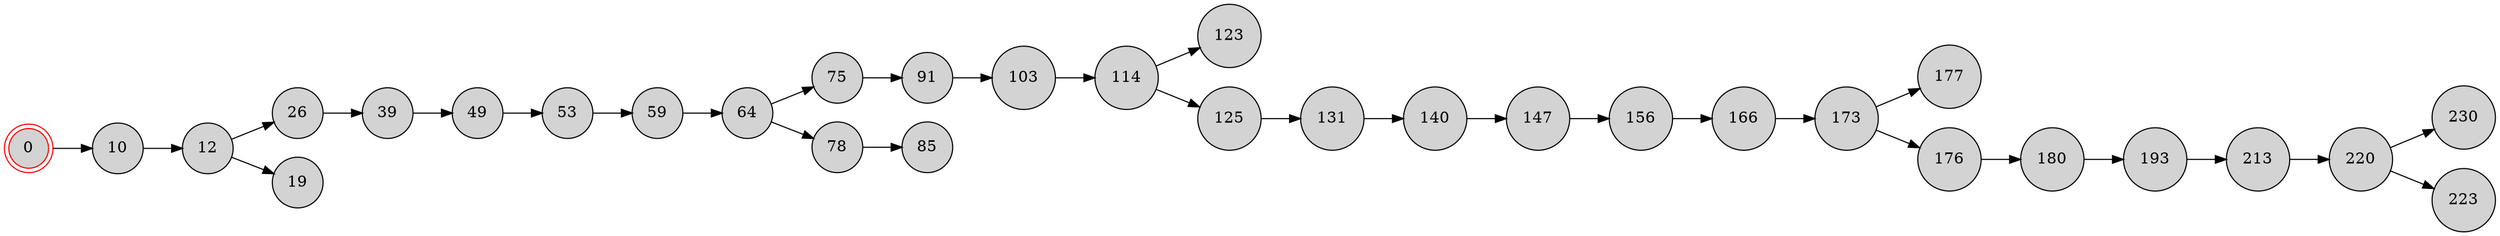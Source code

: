 digraph BlockchainTree {
    rankdir=LR;
    node [shape=circle, style=filled, fillcolor=lightgray];

    0 [shape=doublecircle, color=red];
    0 -> 10;
    10 -> 12;
    12 -> 26;
    12 -> 19;
    26 -> 39;
    39 -> 49;
    49 -> 53;
    53 -> 59;
    59 -> 64;
    64 -> 75;
    64 -> 78;
    75 -> 91;
    78 -> 85;
    91 -> 103;
    103 -> 114;
    114 -> 123;
    114 -> 125;
    125 -> 131;
    131 -> 140;
    140 -> 147;
    147 -> 156;
    156 -> 166;
    166 -> 173;
    173 -> 177;
    173 -> 176;
    176 -> 180;
    180 -> 193;
    193 -> 213;
    213 -> 220;
    220 -> 230;
    220 -> 223;
}
